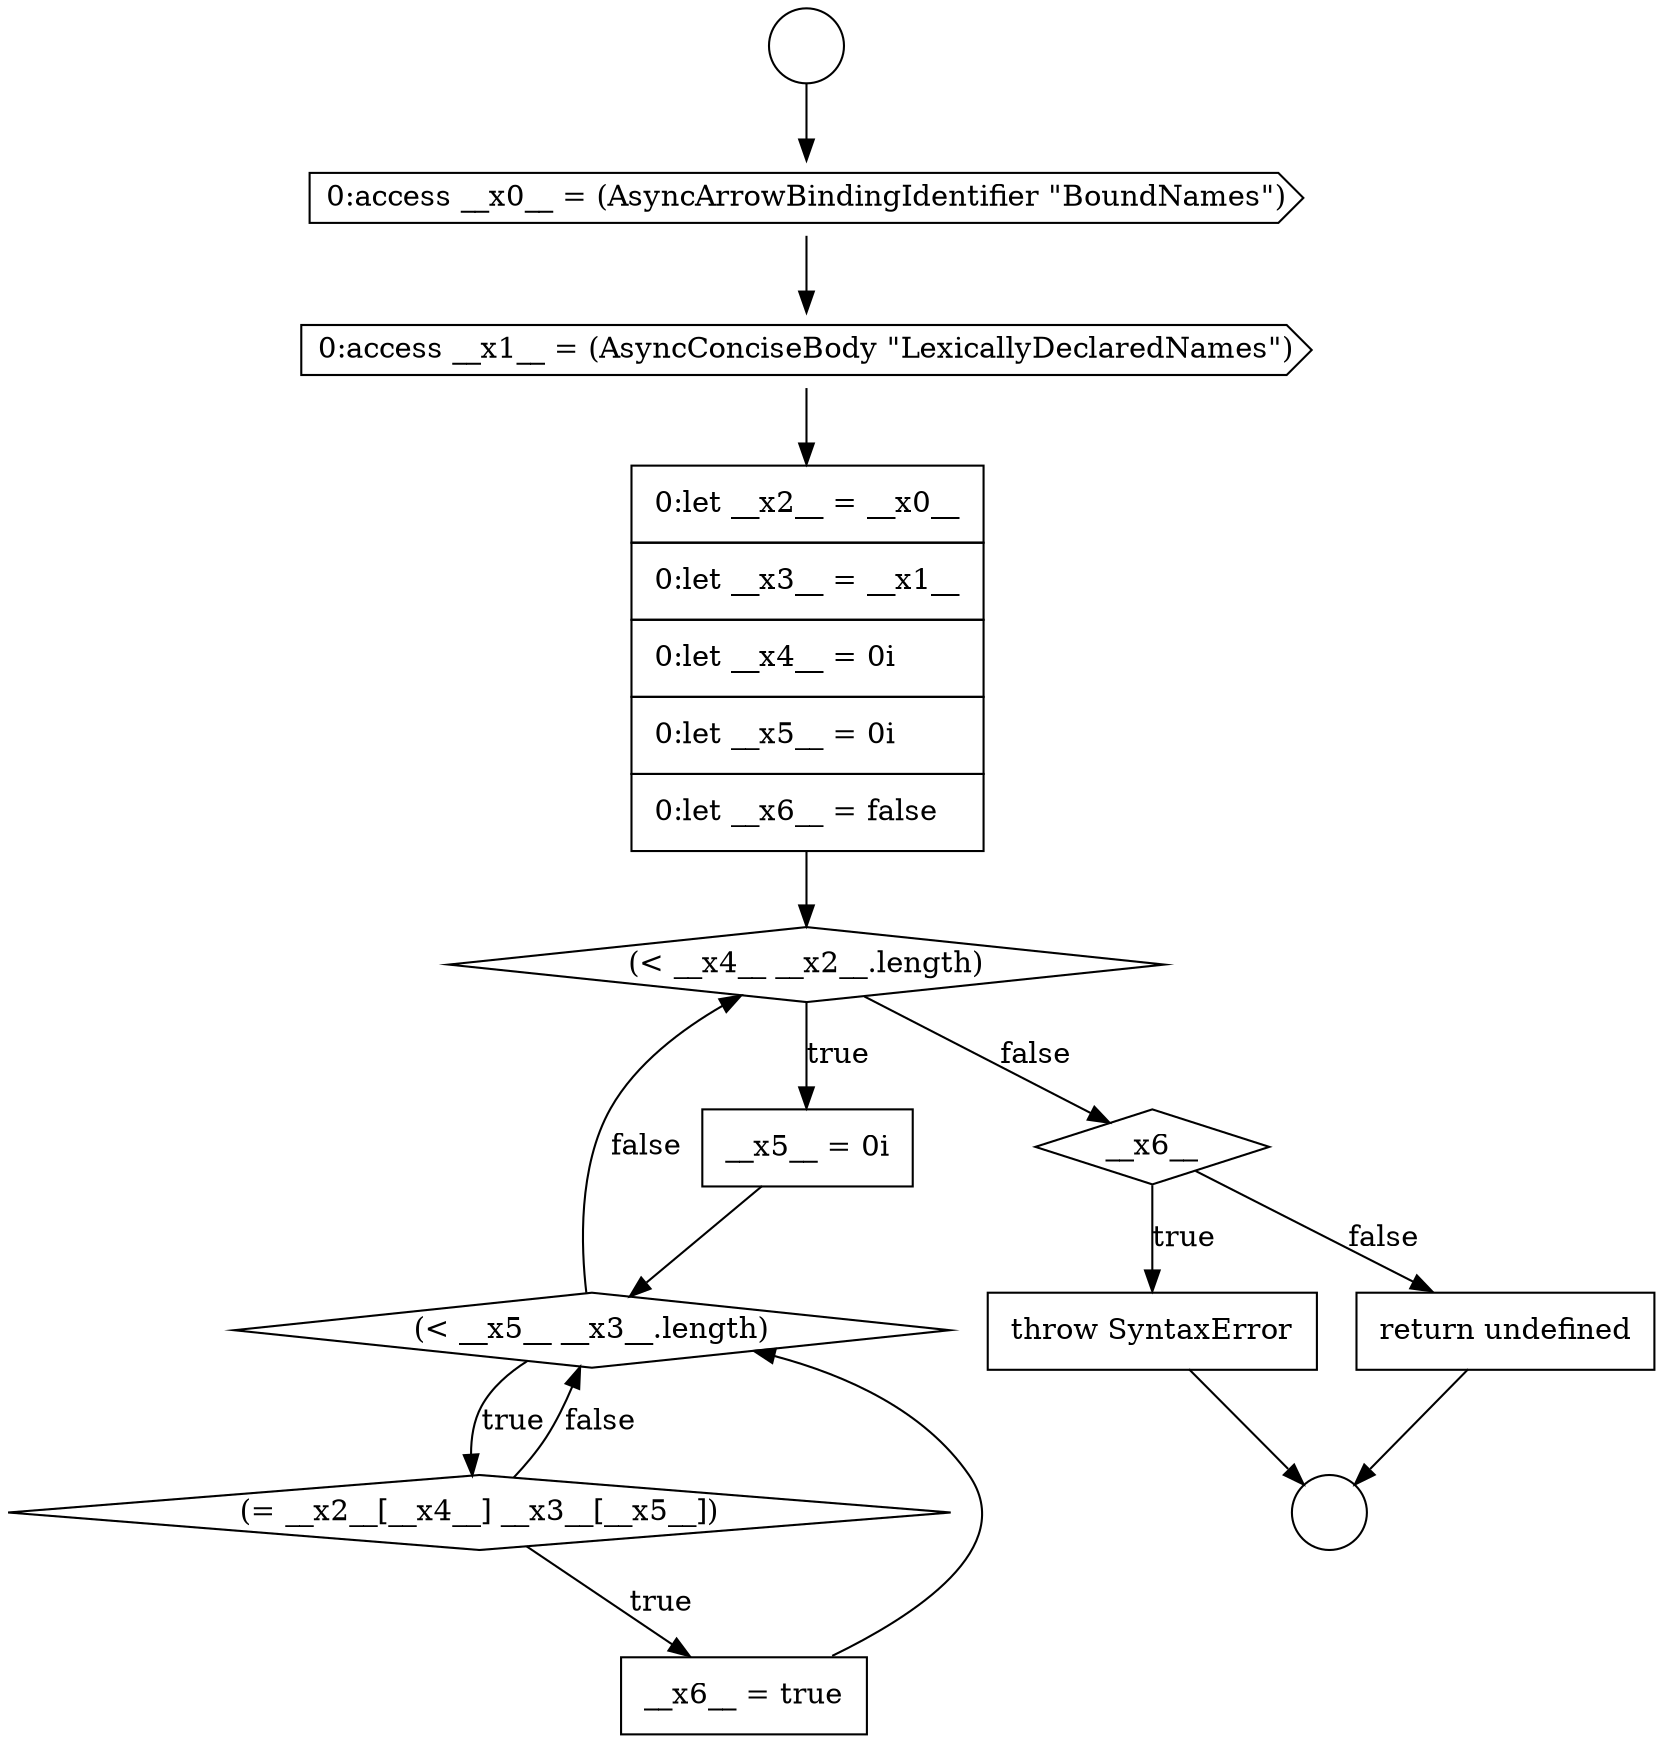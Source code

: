 digraph {
  node20697 [shape=cds, label=<<font color="black">0:access __x0__ = (AsyncArrowBindingIdentifier &quot;BoundNames&quot;)</font>> color="black" fillcolor="white" style=filled]
  node20706 [shape=none, margin=0, label=<<font color="black">
    <table border="0" cellborder="1" cellspacing="0" cellpadding="10">
      <tr><td align="left">throw SyntaxError</td></tr>
    </table>
  </font>> color="black" fillcolor="white" style=filled]
  node20698 [shape=cds, label=<<font color="black">0:access __x1__ = (AsyncConciseBody &quot;LexicallyDeclaredNames&quot;)</font>> color="black" fillcolor="white" style=filled]
  node20701 [shape=none, margin=0, label=<<font color="black">
    <table border="0" cellborder="1" cellspacing="0" cellpadding="10">
      <tr><td align="left">__x5__ = 0i</td></tr>
    </table>
  </font>> color="black" fillcolor="white" style=filled]
  node20705 [shape=diamond, label=<<font color="black">__x6__</font>> color="black" fillcolor="white" style=filled]
  node20696 [shape=circle label=" " color="black" fillcolor="white" style=filled]
  node20702 [shape=diamond, label=<<font color="black">(&lt; __x5__ __x3__.length)</font>> color="black" fillcolor="white" style=filled]
  node20699 [shape=none, margin=0, label=<<font color="black">
    <table border="0" cellborder="1" cellspacing="0" cellpadding="10">
      <tr><td align="left">0:let __x2__ = __x0__</td></tr>
      <tr><td align="left">0:let __x3__ = __x1__</td></tr>
      <tr><td align="left">0:let __x4__ = 0i</td></tr>
      <tr><td align="left">0:let __x5__ = 0i</td></tr>
      <tr><td align="left">0:let __x6__ = false</td></tr>
    </table>
  </font>> color="black" fillcolor="white" style=filled]
  node20695 [shape=circle label=" " color="black" fillcolor="white" style=filled]
  node20707 [shape=none, margin=0, label=<<font color="black">
    <table border="0" cellborder="1" cellspacing="0" cellpadding="10">
      <tr><td align="left">return undefined</td></tr>
    </table>
  </font>> color="black" fillcolor="white" style=filled]
  node20704 [shape=none, margin=0, label=<<font color="black">
    <table border="0" cellborder="1" cellspacing="0" cellpadding="10">
      <tr><td align="left">__x6__ = true</td></tr>
    </table>
  </font>> color="black" fillcolor="white" style=filled]
  node20703 [shape=diamond, label=<<font color="black">(= __x2__[__x4__] __x3__[__x5__])</font>> color="black" fillcolor="white" style=filled]
  node20700 [shape=diamond, label=<<font color="black">(&lt; __x4__ __x2__.length)</font>> color="black" fillcolor="white" style=filled]
  node20705 -> node20706 [label=<<font color="black">true</font>> color="black"]
  node20705 -> node20707 [label=<<font color="black">false</font>> color="black"]
  node20704 -> node20702 [ color="black"]
  node20695 -> node20697 [ color="black"]
  node20702 -> node20703 [label=<<font color="black">true</font>> color="black"]
  node20702 -> node20700 [label=<<font color="black">false</font>> color="black"]
  node20703 -> node20704 [label=<<font color="black">true</font>> color="black"]
  node20703 -> node20702 [label=<<font color="black">false</font>> color="black"]
  node20700 -> node20701 [label=<<font color="black">true</font>> color="black"]
  node20700 -> node20705 [label=<<font color="black">false</font>> color="black"]
  node20697 -> node20698 [ color="black"]
  node20706 -> node20696 [ color="black"]
  node20698 -> node20699 [ color="black"]
  node20699 -> node20700 [ color="black"]
  node20701 -> node20702 [ color="black"]
  node20707 -> node20696 [ color="black"]
}
